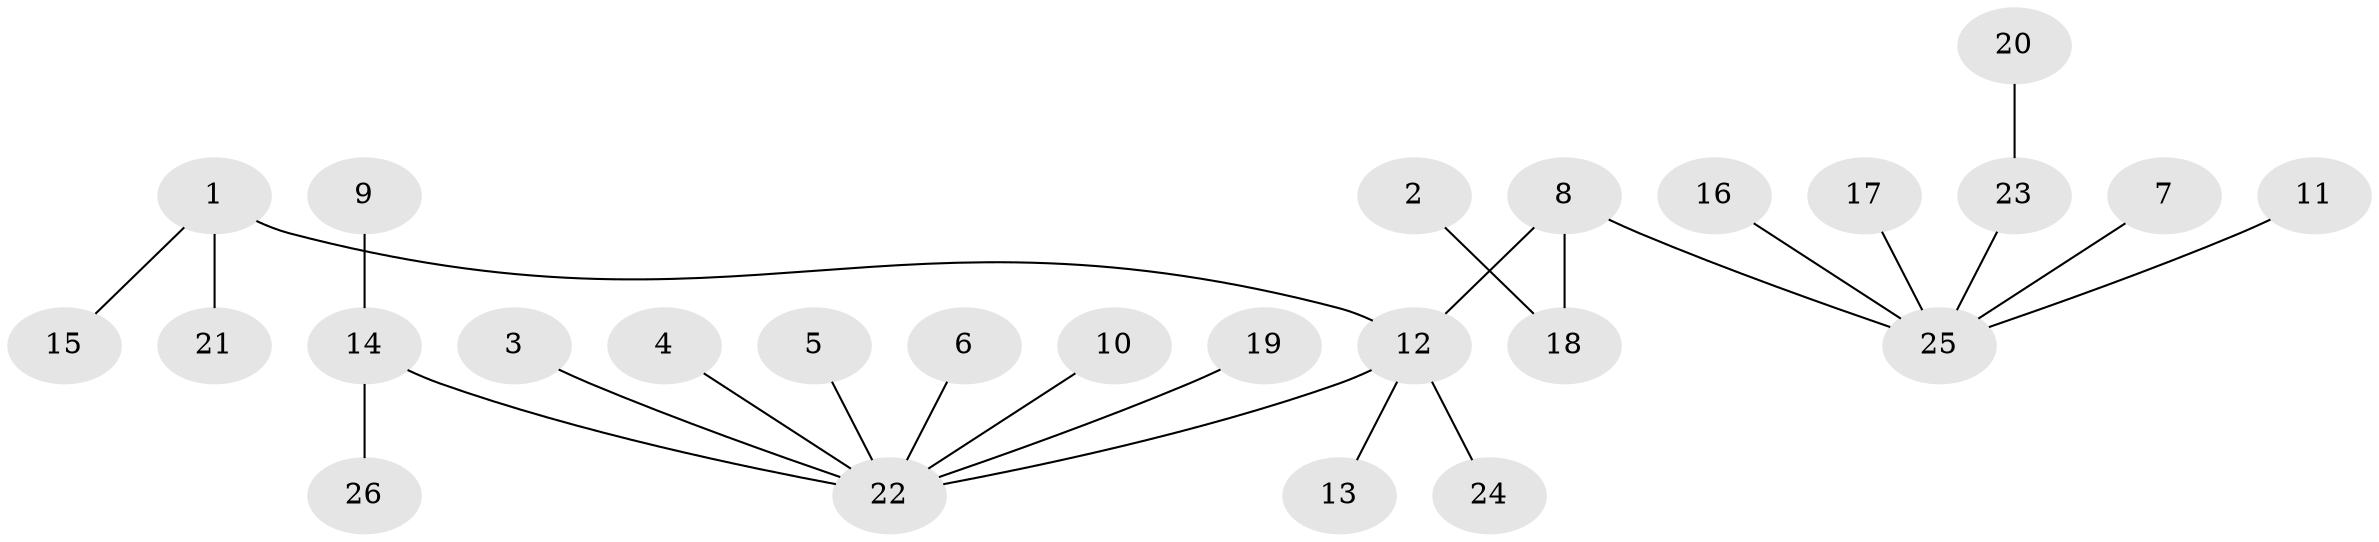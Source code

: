 // original degree distribution, {6: 0.0196078431372549, 4: 0.11764705882352941, 2: 0.19607843137254902, 9: 0.0196078431372549, 3: 0.0784313725490196, 1: 0.5686274509803921}
// Generated by graph-tools (version 1.1) at 2025/50/03/09/25 03:50:19]
// undirected, 26 vertices, 25 edges
graph export_dot {
graph [start="1"]
  node [color=gray90,style=filled];
  1;
  2;
  3;
  4;
  5;
  6;
  7;
  8;
  9;
  10;
  11;
  12;
  13;
  14;
  15;
  16;
  17;
  18;
  19;
  20;
  21;
  22;
  23;
  24;
  25;
  26;
  1 -- 12 [weight=1.0];
  1 -- 15 [weight=1.0];
  1 -- 21 [weight=1.0];
  2 -- 18 [weight=1.0];
  3 -- 22 [weight=1.0];
  4 -- 22 [weight=1.0];
  5 -- 22 [weight=1.0];
  6 -- 22 [weight=1.0];
  7 -- 25 [weight=1.0];
  8 -- 12 [weight=1.0];
  8 -- 18 [weight=1.0];
  8 -- 25 [weight=1.0];
  9 -- 14 [weight=1.0];
  10 -- 22 [weight=1.0];
  11 -- 25 [weight=1.0];
  12 -- 13 [weight=1.0];
  12 -- 22 [weight=1.0];
  12 -- 24 [weight=1.0];
  14 -- 22 [weight=1.0];
  14 -- 26 [weight=1.0];
  16 -- 25 [weight=1.0];
  17 -- 25 [weight=1.0];
  19 -- 22 [weight=1.0];
  20 -- 23 [weight=1.0];
  23 -- 25 [weight=1.0];
}
